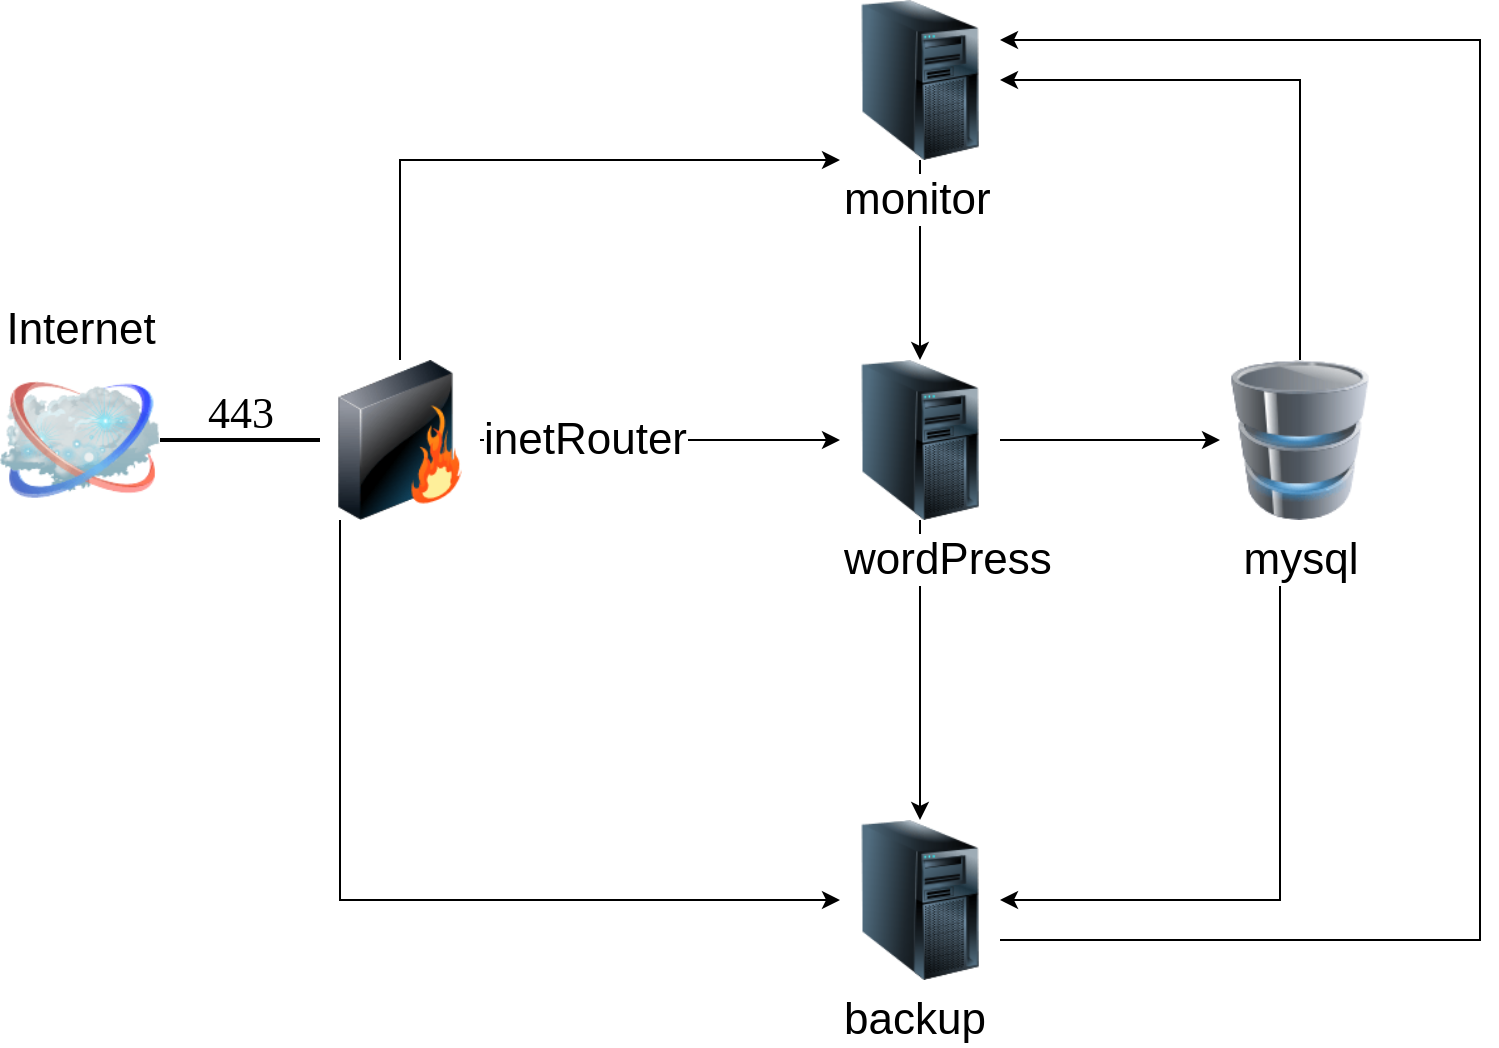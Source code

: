 <mxfile version="17.4.4" type="device"><diagram name="Page-1" id="55a83fd1-7818-8e21-69c5-c3457e3827bb"><mxGraphModel dx="1367" dy="764" grid="1" gridSize="10" guides="1" tooltips="1" connect="1" arrows="1" fold="1" page="1" pageScale="1" pageWidth="1100" pageHeight="850" background="none" math="0" shadow="0"><root><mxCell id="0"/><mxCell id="1" parent="0"/><mxCell id="69ecfefc5c41e42c-2" value="Internet" style="image;html=1;labelBackgroundColor=#ffffff;image=img/lib/clip_art/networking/Cloud_128x128.png;rounded=1;shadow=0;comic=0;strokeWidth=2;fontSize=22;labelPosition=center;verticalLabelPosition=top;align=center;verticalAlign=bottom;" parent="1" vertex="1"><mxGeometry x="60" y="320" width="80" height="80" as="geometry"/></mxCell><mxCell id="69ecfefc5c41e42c-19" value="&lt;div&gt;443&lt;/div&gt;&lt;div&gt;&lt;br&gt;&lt;/div&gt;" style="edgeStyle=none;rounded=0;html=1;labelBackgroundColor=none;endArrow=none;strokeWidth=2;fontFamily=Verdana;fontSize=22" parent="1" source="69ecfefc5c41e42c-3" target="69ecfefc5c41e42c-2" edge="1"><mxGeometry relative="1" as="geometry"/></mxCell><mxCell id="lD1Oimh3KXmpzGW1WJT--14" style="edgeStyle=orthogonalEdgeStyle;rounded=0;orthogonalLoop=1;jettySize=auto;html=1;fontSize=22;" edge="1" parent="1" source="69ecfefc5c41e42c-3" target="lD1Oimh3KXmpzGW1WJT--1"><mxGeometry relative="1" as="geometry"><Array as="points"/></mxGeometry></mxCell><mxCell id="lD1Oimh3KXmpzGW1WJT--19" style="edgeStyle=orthogonalEdgeStyle;rounded=0;orthogonalLoop=1;jettySize=auto;html=1;fontSize=22;" edge="1" parent="1" source="69ecfefc5c41e42c-3" target="lD1Oimh3KXmpzGW1WJT--5"><mxGeometry relative="1" as="geometry"><Array as="points"><mxPoint x="230" y="590"/></Array></mxGeometry></mxCell><object label="&lt;div&gt;inetRouter&lt;/div&gt;" id="69ecfefc5c41e42c-3"><mxCell style="image;html=1;labelBackgroundColor=#ffffff;image=img/lib/clip_art/networking/Firewall_128x128.png;rounded=1;shadow=0;comic=0;strokeWidth=2;fontSize=22;labelPosition=right;verticalLabelPosition=middle;align=left;verticalAlign=middle;" parent="1" vertex="1"><mxGeometry x="220" y="320" width="80" height="80" as="geometry"/></mxCell></object><mxCell id="lD1Oimh3KXmpzGW1WJT--9" style="edgeStyle=orthogonalEdgeStyle;rounded=0;orthogonalLoop=1;jettySize=auto;html=1;fontSize=22;entryX=0;entryY=0.5;entryDx=0;entryDy=0;" edge="1" parent="1" source="lD1Oimh3KXmpzGW1WJT--1" target="lD1Oimh3KXmpzGW1WJT--26"><mxGeometry relative="1" as="geometry"/></mxCell><mxCell id="lD1Oimh3KXmpzGW1WJT--17" style="edgeStyle=orthogonalEdgeStyle;rounded=0;orthogonalLoop=1;jettySize=auto;html=1;exitX=0.5;exitY=1;exitDx=0;exitDy=0;fontSize=22;" edge="1" parent="1" source="lD1Oimh3KXmpzGW1WJT--1" target="lD1Oimh3KXmpzGW1WJT--5"><mxGeometry relative="1" as="geometry"><Array as="points"><mxPoint x="520" y="510"/><mxPoint x="520" y="510"/></Array></mxGeometry></mxCell><object label="&lt;div style=&quot;font-size: 22px&quot;&gt;&lt;font style=&quot;font-size: 22px&quot;&gt;wordPress&lt;/font&gt;&lt;/div&gt;" id="lD1Oimh3KXmpzGW1WJT--1"><mxCell style="image;html=1;image=img/lib/clip_art/computers/Server_Tower_128x128.png;align=left;" vertex="1" parent="1"><mxGeometry x="480" y="320" width="80" height="80" as="geometry"/></mxCell></object><mxCell id="lD1Oimh3KXmpzGW1WJT--25" style="edgeStyle=orthogonalEdgeStyle;rounded=0;orthogonalLoop=1;jettySize=auto;html=1;exitX=1;exitY=0.75;exitDx=0;exitDy=0;entryX=1;entryY=0.25;entryDx=0;entryDy=0;fontSize=22;strokeColor=default;" edge="1" parent="1" source="lD1Oimh3KXmpzGW1WJT--5" target="lD1Oimh3KXmpzGW1WJT--20"><mxGeometry relative="1" as="geometry"><Array as="points"><mxPoint x="800" y="610"/><mxPoint x="800" y="160"/></Array></mxGeometry></mxCell><object label="&lt;div style=&quot;font-size: 22px&quot;&gt;backup&lt;/div&gt;" id="lD1Oimh3KXmpzGW1WJT--5"><mxCell style="image;html=1;image=img/lib/clip_art/computers/Server_Tower_128x128.png;align=left;" vertex="1" parent="1"><mxGeometry x="480" y="550" width="80" height="80" as="geometry"/></mxCell></object><mxCell id="lD1Oimh3KXmpzGW1WJT--18" style="edgeStyle=orthogonalEdgeStyle;rounded=0;orthogonalLoop=1;jettySize=auto;html=1;fontSize=22;exitX=0.5;exitY=1.125;exitDx=0;exitDy=0;exitPerimeter=0;" edge="1" parent="1" source="lD1Oimh3KXmpzGW1WJT--26" target="lD1Oimh3KXmpzGW1WJT--5"><mxGeometry relative="1" as="geometry"><Array as="points"><mxPoint x="700" y="590"/></Array></mxGeometry></mxCell><mxCell id="lD1Oimh3KXmpzGW1WJT--21" style="edgeStyle=orthogonalEdgeStyle;rounded=0;orthogonalLoop=1;jettySize=auto;html=1;fontSize=22;" edge="1" parent="1" source="69ecfefc5c41e42c-3" target="lD1Oimh3KXmpzGW1WJT--20"><mxGeometry relative="1" as="geometry"><Array as="points"><mxPoint x="260" y="220"/></Array></mxGeometry></mxCell><mxCell id="lD1Oimh3KXmpzGW1WJT--22" style="edgeStyle=orthogonalEdgeStyle;rounded=0;orthogonalLoop=1;jettySize=auto;html=1;fontSize=22;" edge="1" parent="1" source="lD1Oimh3KXmpzGW1WJT--20" target="lD1Oimh3KXmpzGW1WJT--1"><mxGeometry relative="1" as="geometry"/></mxCell><mxCell id="lD1Oimh3KXmpzGW1WJT--23" style="edgeStyle=orthogonalEdgeStyle;rounded=0;orthogonalLoop=1;jettySize=auto;html=1;fontSize=22;exitX=0.5;exitY=0;exitDx=0;exitDy=0;" edge="1" parent="1" source="lD1Oimh3KXmpzGW1WJT--26" target="lD1Oimh3KXmpzGW1WJT--20"><mxGeometry relative="1" as="geometry"><Array as="points"><mxPoint x="710" y="180"/></Array></mxGeometry></mxCell><object label="&lt;div style=&quot;font-size: 22px&quot;&gt;monitor&lt;/div&gt;" id="lD1Oimh3KXmpzGW1WJT--20"><mxCell style="image;html=1;image=img/lib/clip_art/computers/Server_Tower_128x128.png;align=left;" vertex="1" parent="1"><mxGeometry x="480" y="140" width="80" height="80" as="geometry"/></mxCell></object><mxCell id="lD1Oimh3KXmpzGW1WJT--26" value="&lt;div&gt;mysql&lt;/div&gt;" style="image;html=1;image=img/lib/clip_art/computers/Database_128x128.png;fontSize=22;" vertex="1" parent="1"><mxGeometry x="670" y="320" width="80" height="80" as="geometry"/></mxCell></root></mxGraphModel></diagram></mxfile>
